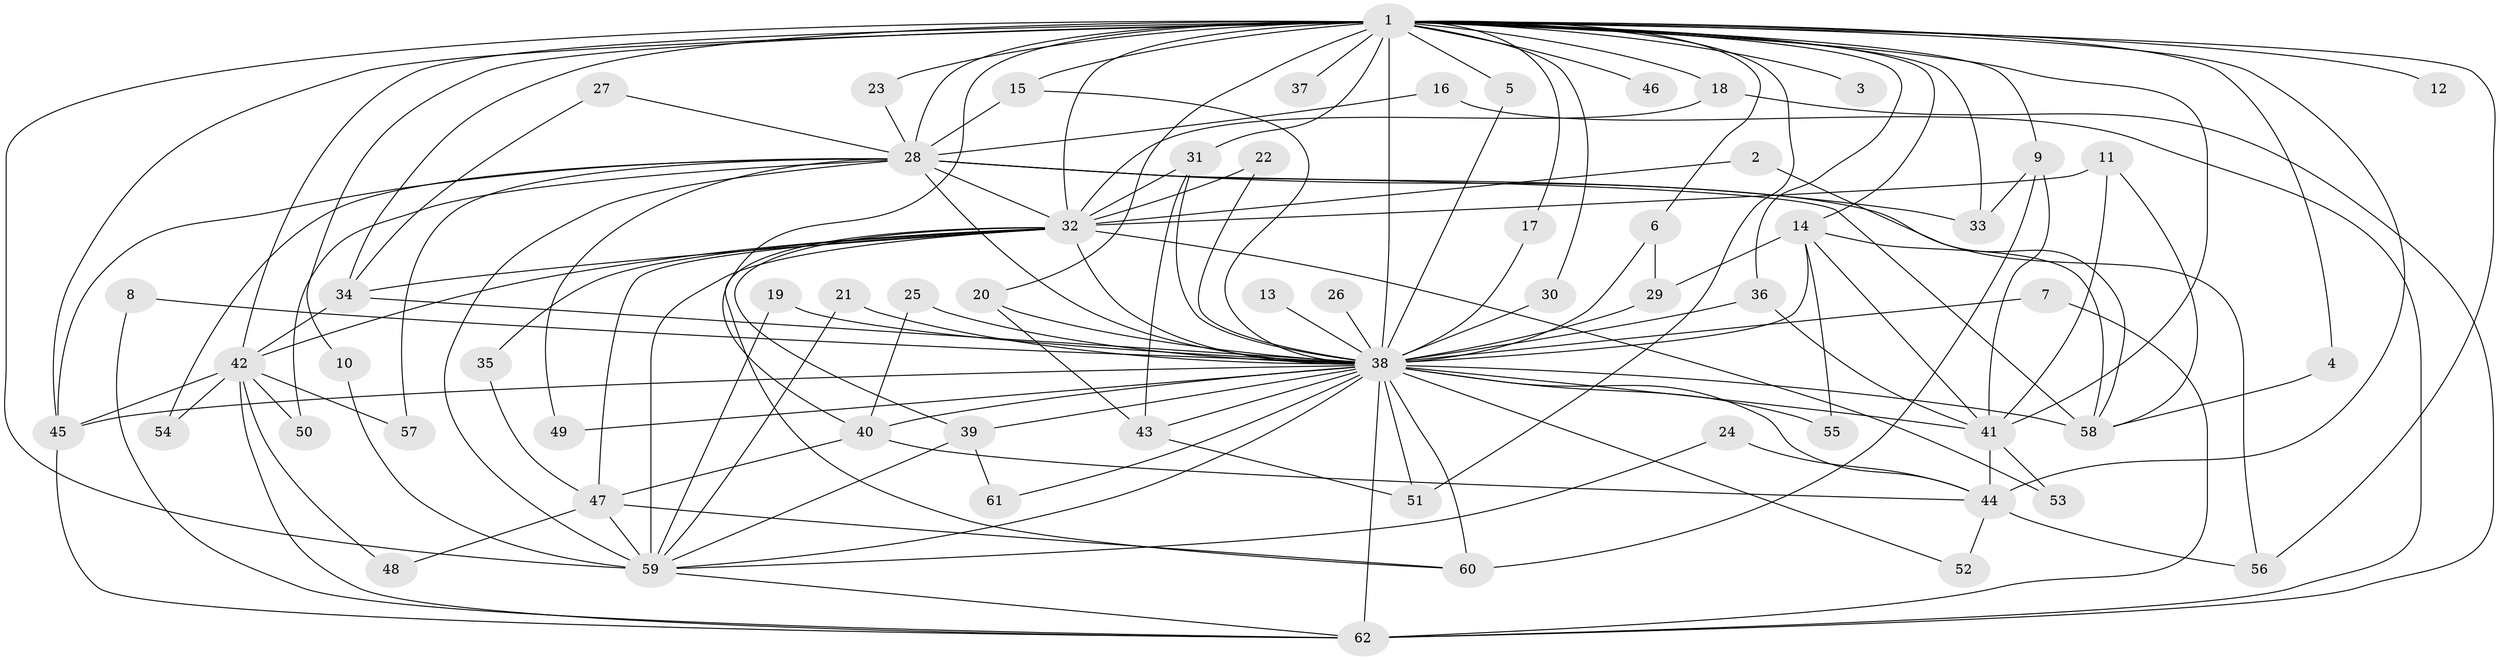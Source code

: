 // original degree distribution, {22: 0.008064516129032258, 21: 0.008064516129032258, 19: 0.016129032258064516, 18: 0.008064516129032258, 31: 0.008064516129032258, 23: 0.008064516129032258, 20: 0.008064516129032258, 15: 0.008064516129032258, 28: 0.008064516129032258, 5: 0.06451612903225806, 3: 0.1774193548387097, 7: 0.024193548387096774, 4: 0.07258064516129033, 8: 0.016129032258064516, 9: 0.008064516129032258, 2: 0.5483870967741935, 6: 0.008064516129032258}
// Generated by graph-tools (version 1.1) at 2025/49/03/09/25 03:49:43]
// undirected, 62 vertices, 142 edges
graph export_dot {
graph [start="1"]
  node [color=gray90,style=filled];
  1;
  2;
  3;
  4;
  5;
  6;
  7;
  8;
  9;
  10;
  11;
  12;
  13;
  14;
  15;
  16;
  17;
  18;
  19;
  20;
  21;
  22;
  23;
  24;
  25;
  26;
  27;
  28;
  29;
  30;
  31;
  32;
  33;
  34;
  35;
  36;
  37;
  38;
  39;
  40;
  41;
  42;
  43;
  44;
  45;
  46;
  47;
  48;
  49;
  50;
  51;
  52;
  53;
  54;
  55;
  56;
  57;
  58;
  59;
  60;
  61;
  62;
  1 -- 3 [weight=1.0];
  1 -- 4 [weight=1.0];
  1 -- 5 [weight=2.0];
  1 -- 6 [weight=1.0];
  1 -- 9 [weight=2.0];
  1 -- 10 [weight=1.0];
  1 -- 12 [weight=2.0];
  1 -- 14 [weight=1.0];
  1 -- 15 [weight=1.0];
  1 -- 17 [weight=1.0];
  1 -- 18 [weight=3.0];
  1 -- 20 [weight=1.0];
  1 -- 23 [weight=1.0];
  1 -- 28 [weight=4.0];
  1 -- 30 [weight=1.0];
  1 -- 31 [weight=1.0];
  1 -- 32 [weight=5.0];
  1 -- 33 [weight=1.0];
  1 -- 34 [weight=2.0];
  1 -- 36 [weight=1.0];
  1 -- 37 [weight=1.0];
  1 -- 38 [weight=12.0];
  1 -- 40 [weight=2.0];
  1 -- 41 [weight=1.0];
  1 -- 42 [weight=1.0];
  1 -- 44 [weight=2.0];
  1 -- 45 [weight=1.0];
  1 -- 46 [weight=2.0];
  1 -- 51 [weight=3.0];
  1 -- 56 [weight=1.0];
  1 -- 59 [weight=4.0];
  2 -- 32 [weight=1.0];
  2 -- 58 [weight=1.0];
  4 -- 58 [weight=1.0];
  5 -- 38 [weight=1.0];
  6 -- 29 [weight=1.0];
  6 -- 38 [weight=1.0];
  7 -- 38 [weight=1.0];
  7 -- 62 [weight=1.0];
  8 -- 38 [weight=1.0];
  8 -- 62 [weight=1.0];
  9 -- 33 [weight=1.0];
  9 -- 41 [weight=2.0];
  9 -- 60 [weight=2.0];
  10 -- 59 [weight=1.0];
  11 -- 32 [weight=1.0];
  11 -- 41 [weight=1.0];
  11 -- 58 [weight=1.0];
  13 -- 38 [weight=2.0];
  14 -- 29 [weight=1.0];
  14 -- 38 [weight=1.0];
  14 -- 41 [weight=1.0];
  14 -- 55 [weight=1.0];
  14 -- 58 [weight=1.0];
  15 -- 28 [weight=1.0];
  15 -- 38 [weight=1.0];
  16 -- 28 [weight=1.0];
  16 -- 62 [weight=1.0];
  17 -- 38 [weight=1.0];
  18 -- 32 [weight=1.0];
  18 -- 62 [weight=1.0];
  19 -- 38 [weight=1.0];
  19 -- 59 [weight=1.0];
  20 -- 38 [weight=1.0];
  20 -- 43 [weight=1.0];
  21 -- 38 [weight=1.0];
  21 -- 59 [weight=1.0];
  22 -- 32 [weight=1.0];
  22 -- 38 [weight=1.0];
  23 -- 28 [weight=1.0];
  24 -- 44 [weight=1.0];
  24 -- 59 [weight=1.0];
  25 -- 38 [weight=1.0];
  25 -- 40 [weight=1.0];
  26 -- 38 [weight=1.0];
  27 -- 28 [weight=1.0];
  27 -- 34 [weight=1.0];
  28 -- 32 [weight=1.0];
  28 -- 33 [weight=1.0];
  28 -- 38 [weight=4.0];
  28 -- 45 [weight=1.0];
  28 -- 49 [weight=1.0];
  28 -- 50 [weight=1.0];
  28 -- 54 [weight=1.0];
  28 -- 56 [weight=1.0];
  28 -- 57 [weight=1.0];
  28 -- 58 [weight=1.0];
  28 -- 59 [weight=1.0];
  29 -- 38 [weight=3.0];
  30 -- 38 [weight=2.0];
  31 -- 32 [weight=1.0];
  31 -- 38 [weight=1.0];
  31 -- 43 [weight=1.0];
  32 -- 34 [weight=1.0];
  32 -- 35 [weight=1.0];
  32 -- 38 [weight=4.0];
  32 -- 39 [weight=1.0];
  32 -- 42 [weight=1.0];
  32 -- 47 [weight=1.0];
  32 -- 53 [weight=1.0];
  32 -- 59 [weight=2.0];
  32 -- 60 [weight=1.0];
  34 -- 38 [weight=2.0];
  34 -- 42 [weight=2.0];
  35 -- 47 [weight=1.0];
  36 -- 38 [weight=1.0];
  36 -- 41 [weight=1.0];
  38 -- 39 [weight=1.0];
  38 -- 40 [weight=1.0];
  38 -- 41 [weight=1.0];
  38 -- 43 [weight=1.0];
  38 -- 44 [weight=2.0];
  38 -- 45 [weight=2.0];
  38 -- 49 [weight=1.0];
  38 -- 51 [weight=2.0];
  38 -- 52 [weight=1.0];
  38 -- 55 [weight=1.0];
  38 -- 58 [weight=3.0];
  38 -- 59 [weight=4.0];
  38 -- 60 [weight=1.0];
  38 -- 61 [weight=1.0];
  38 -- 62 [weight=2.0];
  39 -- 59 [weight=1.0];
  39 -- 61 [weight=1.0];
  40 -- 44 [weight=1.0];
  40 -- 47 [weight=1.0];
  41 -- 44 [weight=1.0];
  41 -- 53 [weight=1.0];
  42 -- 45 [weight=1.0];
  42 -- 48 [weight=1.0];
  42 -- 50 [weight=1.0];
  42 -- 54 [weight=1.0];
  42 -- 57 [weight=1.0];
  42 -- 62 [weight=1.0];
  43 -- 51 [weight=1.0];
  44 -- 52 [weight=1.0];
  44 -- 56 [weight=2.0];
  45 -- 62 [weight=1.0];
  47 -- 48 [weight=1.0];
  47 -- 59 [weight=2.0];
  47 -- 60 [weight=1.0];
  59 -- 62 [weight=1.0];
}
